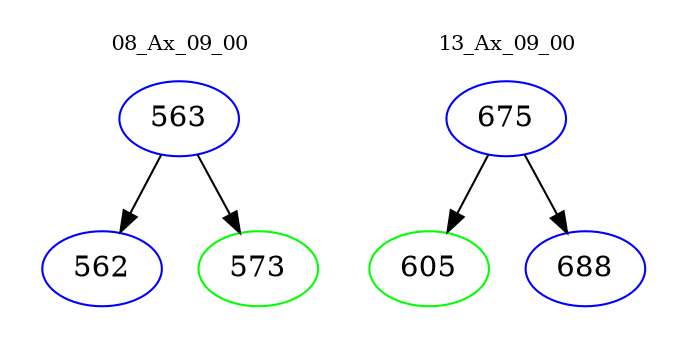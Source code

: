 digraph{
subgraph cluster_0 {
color = white
label = "08_Ax_09_00";
fontsize=10;
T0_563 [label="563", color="blue"]
T0_563 -> T0_562 [color="black"]
T0_562 [label="562", color="blue"]
T0_563 -> T0_573 [color="black"]
T0_573 [label="573", color="green"]
}
subgraph cluster_1 {
color = white
label = "13_Ax_09_00";
fontsize=10;
T1_675 [label="675", color="blue"]
T1_675 -> T1_605 [color="black"]
T1_605 [label="605", color="green"]
T1_675 -> T1_688 [color="black"]
T1_688 [label="688", color="blue"]
}
}
